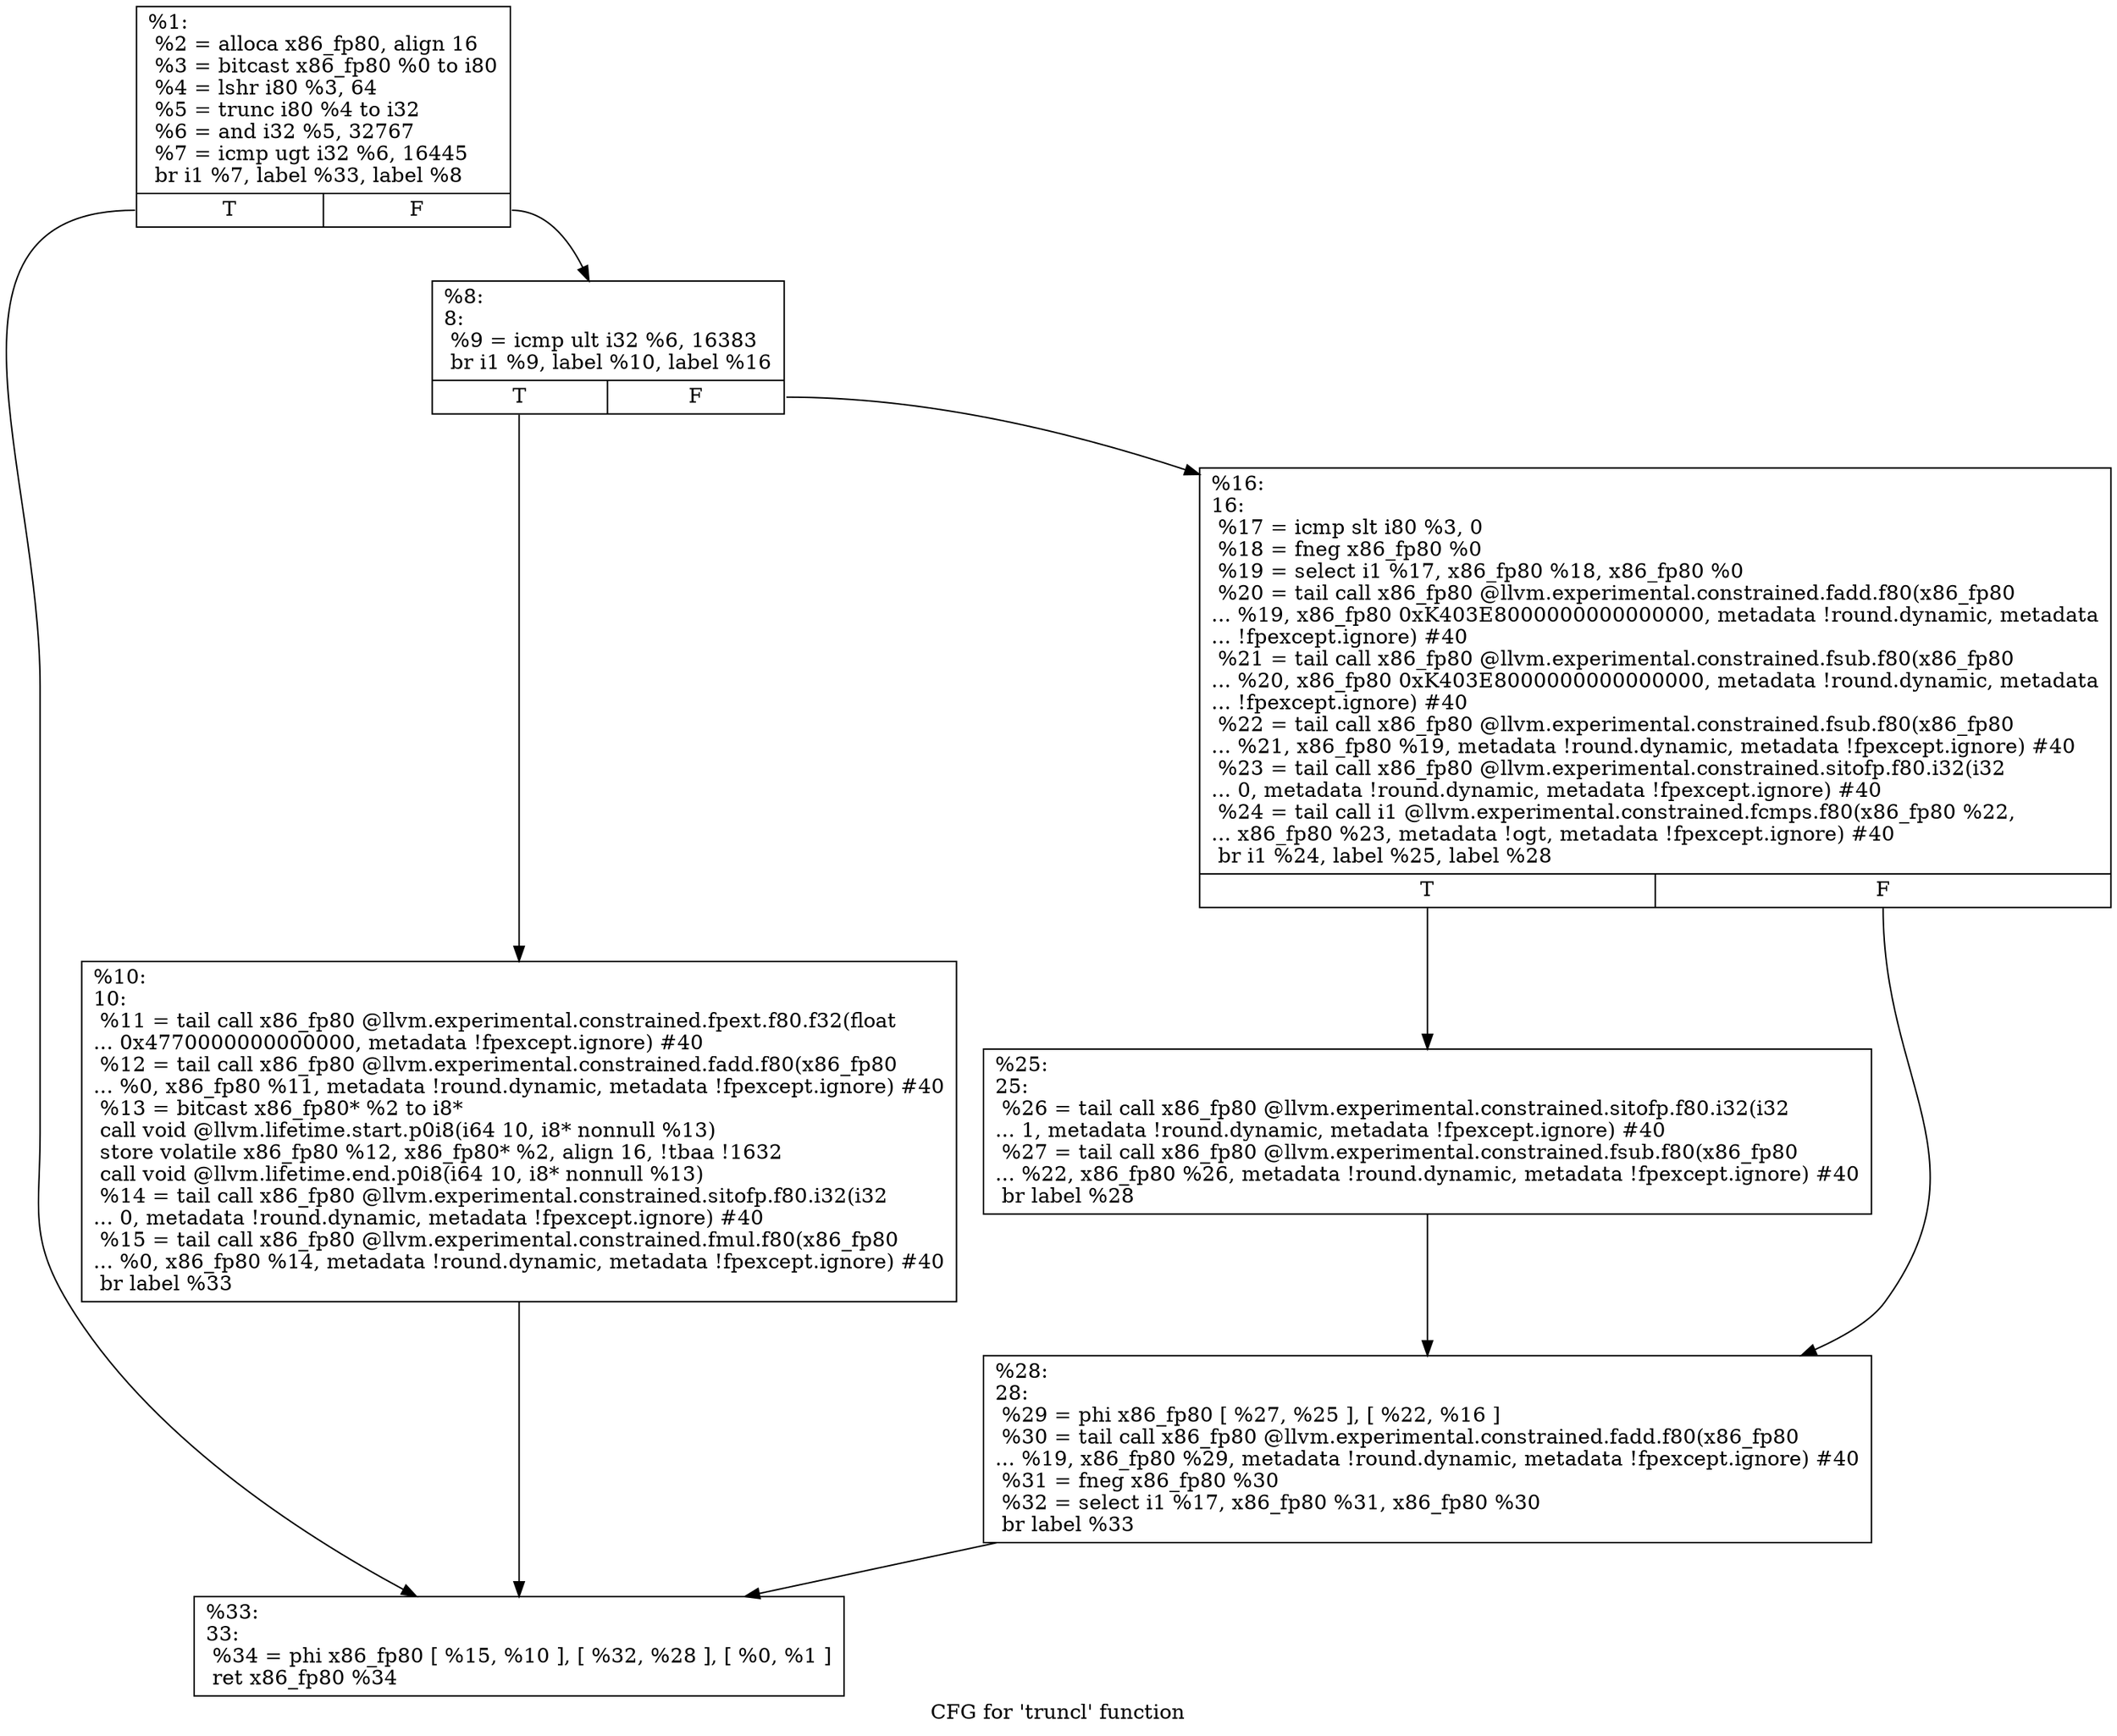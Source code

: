 digraph "CFG for 'truncl' function" {
	label="CFG for 'truncl' function";

	Node0x201c960 [shape=record,label="{%1:\l  %2 = alloca x86_fp80, align 16\l  %3 = bitcast x86_fp80 %0 to i80\l  %4 = lshr i80 %3, 64\l  %5 = trunc i80 %4 to i32\l  %6 = and i32 %5, 32767\l  %7 = icmp ugt i32 %6, 16445\l  br i1 %7, label %33, label %8\l|{<s0>T|<s1>F}}"];
	Node0x201c960:s0 -> Node0x201cb40;
	Node0x201c960:s1 -> Node0x201c9b0;
	Node0x201c9b0 [shape=record,label="{%8:\l8:                                                \l  %9 = icmp ult i32 %6, 16383\l  br i1 %9, label %10, label %16\l|{<s0>T|<s1>F}}"];
	Node0x201c9b0:s0 -> Node0x201ca00;
	Node0x201c9b0:s1 -> Node0x201ca50;
	Node0x201ca00 [shape=record,label="{%10:\l10:                                               \l  %11 = tail call x86_fp80 @llvm.experimental.constrained.fpext.f80.f32(float\l... 0x4770000000000000, metadata !fpexcept.ignore) #40\l  %12 = tail call x86_fp80 @llvm.experimental.constrained.fadd.f80(x86_fp80\l... %0, x86_fp80 %11, metadata !round.dynamic, metadata !fpexcept.ignore) #40\l  %13 = bitcast x86_fp80* %2 to i8*\l  call void @llvm.lifetime.start.p0i8(i64 10, i8* nonnull %13)\l  store volatile x86_fp80 %12, x86_fp80* %2, align 16, !tbaa !1632\l  call void @llvm.lifetime.end.p0i8(i64 10, i8* nonnull %13)\l  %14 = tail call x86_fp80 @llvm.experimental.constrained.sitofp.f80.i32(i32\l... 0, metadata !round.dynamic, metadata !fpexcept.ignore) #40\l  %15 = tail call x86_fp80 @llvm.experimental.constrained.fmul.f80(x86_fp80\l... %0, x86_fp80 %14, metadata !round.dynamic, metadata !fpexcept.ignore) #40\l  br label %33\l}"];
	Node0x201ca00 -> Node0x201cb40;
	Node0x201ca50 [shape=record,label="{%16:\l16:                                               \l  %17 = icmp slt i80 %3, 0\l  %18 = fneg x86_fp80 %0\l  %19 = select i1 %17, x86_fp80 %18, x86_fp80 %0\l  %20 = tail call x86_fp80 @llvm.experimental.constrained.fadd.f80(x86_fp80\l... %19, x86_fp80 0xK403E8000000000000000, metadata !round.dynamic, metadata\l... !fpexcept.ignore) #40\l  %21 = tail call x86_fp80 @llvm.experimental.constrained.fsub.f80(x86_fp80\l... %20, x86_fp80 0xK403E8000000000000000, metadata !round.dynamic, metadata\l... !fpexcept.ignore) #40\l  %22 = tail call x86_fp80 @llvm.experimental.constrained.fsub.f80(x86_fp80\l... %21, x86_fp80 %19, metadata !round.dynamic, metadata !fpexcept.ignore) #40\l  %23 = tail call x86_fp80 @llvm.experimental.constrained.sitofp.f80.i32(i32\l... 0, metadata !round.dynamic, metadata !fpexcept.ignore) #40\l  %24 = tail call i1 @llvm.experimental.constrained.fcmps.f80(x86_fp80 %22,\l... x86_fp80 %23, metadata !ogt, metadata !fpexcept.ignore) #40\l  br i1 %24, label %25, label %28\l|{<s0>T|<s1>F}}"];
	Node0x201ca50:s0 -> Node0x201caa0;
	Node0x201ca50:s1 -> Node0x201caf0;
	Node0x201caa0 [shape=record,label="{%25:\l25:                                               \l  %26 = tail call x86_fp80 @llvm.experimental.constrained.sitofp.f80.i32(i32\l... 1, metadata !round.dynamic, metadata !fpexcept.ignore) #40\l  %27 = tail call x86_fp80 @llvm.experimental.constrained.fsub.f80(x86_fp80\l... %22, x86_fp80 %26, metadata !round.dynamic, metadata !fpexcept.ignore) #40\l  br label %28\l}"];
	Node0x201caa0 -> Node0x201caf0;
	Node0x201caf0 [shape=record,label="{%28:\l28:                                               \l  %29 = phi x86_fp80 [ %27, %25 ], [ %22, %16 ]\l  %30 = tail call x86_fp80 @llvm.experimental.constrained.fadd.f80(x86_fp80\l... %19, x86_fp80 %29, metadata !round.dynamic, metadata !fpexcept.ignore) #40\l  %31 = fneg x86_fp80 %30\l  %32 = select i1 %17, x86_fp80 %31, x86_fp80 %30\l  br label %33\l}"];
	Node0x201caf0 -> Node0x201cb40;
	Node0x201cb40 [shape=record,label="{%33:\l33:                                               \l  %34 = phi x86_fp80 [ %15, %10 ], [ %32, %28 ], [ %0, %1 ]\l  ret x86_fp80 %34\l}"];
}
